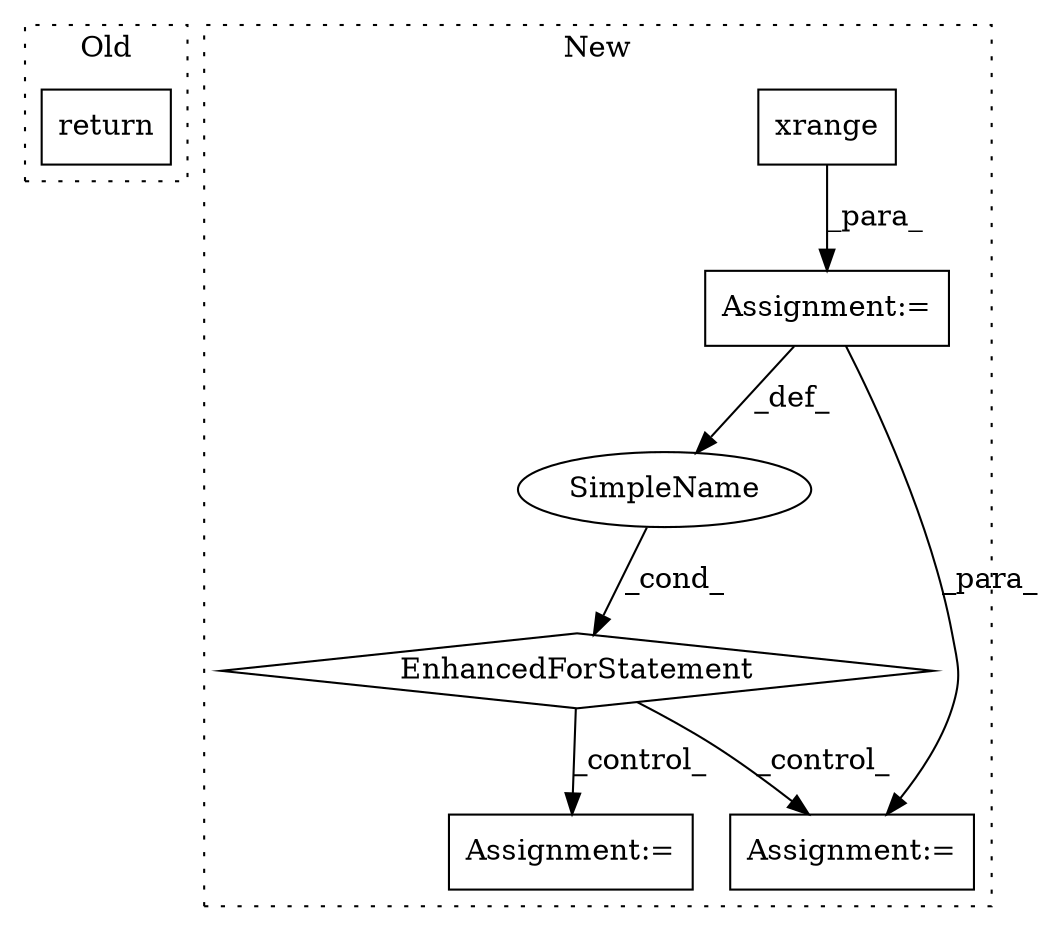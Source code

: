 digraph G {
subgraph cluster0 {
1 [label="return" a="41" s="632" l="12" shape="box"];
label = "Old";
style="dotted";
}
subgraph cluster1 {
2 [label="xrange" a="32" s="595,603" l="7,1" shape="box"];
3 [label="Assignment:=" a="7" s="530,604" l="57,2" shape="box"];
4 [label="EnhancedForStatement" a="70" s="530,604" l="57,2" shape="diamond"];
5 [label="Assignment:=" a="7" s="738" l="1" shape="box"];
6 [label="SimpleName" a="42" s="591" l="1" shape="ellipse"];
7 [label="Assignment:=" a="7" s="673" l="1" shape="box"];
label = "New";
style="dotted";
}
2 -> 3 [label="_para_"];
3 -> 7 [label="_para_"];
3 -> 6 [label="_def_"];
4 -> 7 [label="_control_"];
4 -> 5 [label="_control_"];
6 -> 4 [label="_cond_"];
}
